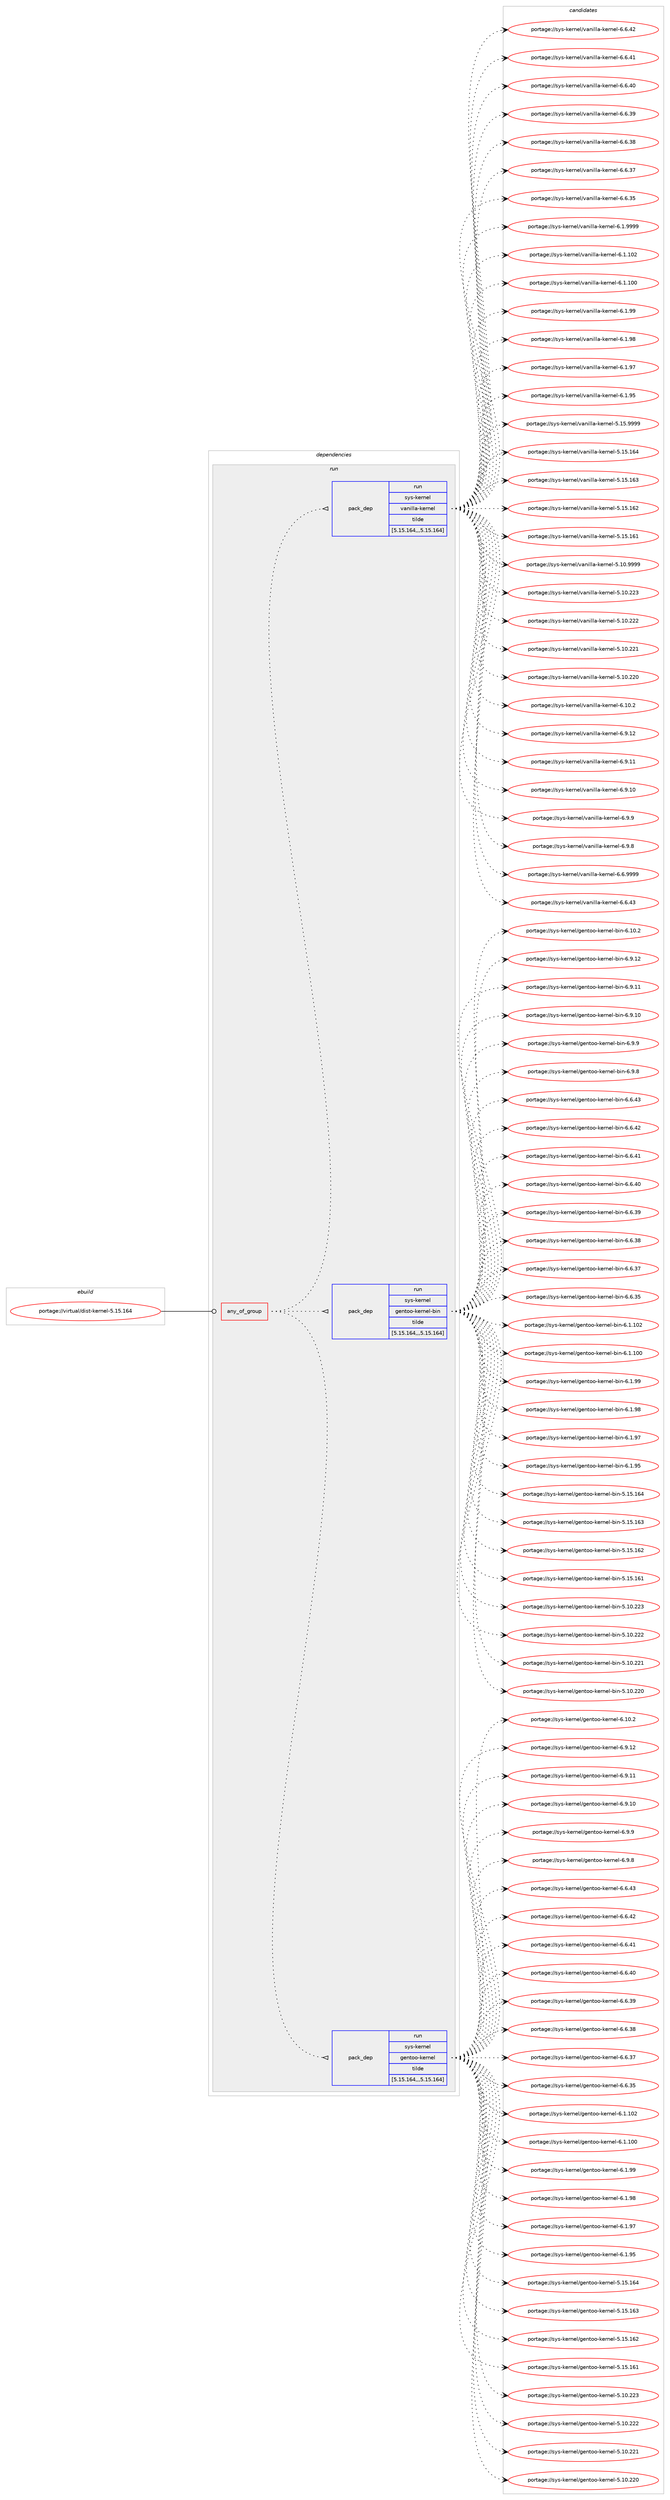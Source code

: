 digraph prolog {

# *************
# Graph options
# *************

newrank=true;
concentrate=true;
compound=true;
graph [rankdir=LR,fontname=Helvetica,fontsize=10,ranksep=1.5];#, ranksep=2.5, nodesep=0.2];
edge  [arrowhead=vee];
node  [fontname=Helvetica,fontsize=10];

# **********
# The ebuild
# **********

subgraph cluster_leftcol {
color=gray;
label=<<i>ebuild</i>>;
id [label="portage://virtual/dist-kernel-5.15.164", color=red, width=4, href="../virtual/dist-kernel-5.15.164.svg"];
}

# ****************
# The dependencies
# ****************

subgraph cluster_midcol {
color=gray;
label=<<i>dependencies</i>>;
subgraph cluster_compile {
fillcolor="#eeeeee";
style=filled;
label=<<i>compile</i>>;
}
subgraph cluster_compileandrun {
fillcolor="#eeeeee";
style=filled;
label=<<i>compile and run</i>>;
}
subgraph cluster_run {
fillcolor="#eeeeee";
style=filled;
label=<<i>run</i>>;
subgraph any2810 {
dependency444105 [label=<<TABLE BORDER="0" CELLBORDER="1" CELLSPACING="0" CELLPADDING="4"><TR><TD CELLPADDING="10">any_of_group</TD></TR></TABLE>>, shape=none, color=red];subgraph pack322435 {
dependency444106 [label=<<TABLE BORDER="0" CELLBORDER="1" CELLSPACING="0" CELLPADDING="4" WIDTH="220"><TR><TD ROWSPAN="6" CELLPADDING="30">pack_dep</TD></TR><TR><TD WIDTH="110">run</TD></TR><TR><TD>sys-kernel</TD></TR><TR><TD>gentoo-kernel</TD></TR><TR><TD>tilde</TD></TR><TR><TD>[5.15.164,,,5.15.164]</TD></TR></TABLE>>, shape=none, color=blue];
}
dependency444105:e -> dependency444106:w [weight=20,style="dotted",arrowhead="oinv"];
subgraph pack322436 {
dependency444107 [label=<<TABLE BORDER="0" CELLBORDER="1" CELLSPACING="0" CELLPADDING="4" WIDTH="220"><TR><TD ROWSPAN="6" CELLPADDING="30">pack_dep</TD></TR><TR><TD WIDTH="110">run</TD></TR><TR><TD>sys-kernel</TD></TR><TR><TD>gentoo-kernel-bin</TD></TR><TR><TD>tilde</TD></TR><TR><TD>[5.15.164,,,5.15.164]</TD></TR></TABLE>>, shape=none, color=blue];
}
dependency444105:e -> dependency444107:w [weight=20,style="dotted",arrowhead="oinv"];
subgraph pack322437 {
dependency444108 [label=<<TABLE BORDER="0" CELLBORDER="1" CELLSPACING="0" CELLPADDING="4" WIDTH="220"><TR><TD ROWSPAN="6" CELLPADDING="30">pack_dep</TD></TR><TR><TD WIDTH="110">run</TD></TR><TR><TD>sys-kernel</TD></TR><TR><TD>vanilla-kernel</TD></TR><TR><TD>tilde</TD></TR><TR><TD>[5.15.164,,,5.15.164]</TD></TR></TABLE>>, shape=none, color=blue];
}
dependency444105:e -> dependency444108:w [weight=20,style="dotted",arrowhead="oinv"];
}
id:e -> dependency444105:w [weight=20,style="solid",arrowhead="odot"];
}
}

# **************
# The candidates
# **************

subgraph cluster_choices {
rank=same;
color=gray;
label=<<i>candidates</i>>;

subgraph choice322435 {
color=black;
nodesep=1;
choice11512111545107101114110101108471031011101161111114510710111411010110845544649484650 [label="portage://sys-kernel/gentoo-kernel-6.10.2", color=red, width=4,href="../sys-kernel/gentoo-kernel-6.10.2.svg"];
choice11512111545107101114110101108471031011101161111114510710111411010110845544657464950 [label="portage://sys-kernel/gentoo-kernel-6.9.12", color=red, width=4,href="../sys-kernel/gentoo-kernel-6.9.12.svg"];
choice11512111545107101114110101108471031011101161111114510710111411010110845544657464949 [label="portage://sys-kernel/gentoo-kernel-6.9.11", color=red, width=4,href="../sys-kernel/gentoo-kernel-6.9.11.svg"];
choice11512111545107101114110101108471031011101161111114510710111411010110845544657464948 [label="portage://sys-kernel/gentoo-kernel-6.9.10", color=red, width=4,href="../sys-kernel/gentoo-kernel-6.9.10.svg"];
choice115121115451071011141101011084710310111011611111145107101114110101108455446574657 [label="portage://sys-kernel/gentoo-kernel-6.9.9", color=red, width=4,href="../sys-kernel/gentoo-kernel-6.9.9.svg"];
choice115121115451071011141101011084710310111011611111145107101114110101108455446574656 [label="portage://sys-kernel/gentoo-kernel-6.9.8", color=red, width=4,href="../sys-kernel/gentoo-kernel-6.9.8.svg"];
choice11512111545107101114110101108471031011101161111114510710111411010110845544654465251 [label="portage://sys-kernel/gentoo-kernel-6.6.43", color=red, width=4,href="../sys-kernel/gentoo-kernel-6.6.43.svg"];
choice11512111545107101114110101108471031011101161111114510710111411010110845544654465250 [label="portage://sys-kernel/gentoo-kernel-6.6.42", color=red, width=4,href="../sys-kernel/gentoo-kernel-6.6.42.svg"];
choice11512111545107101114110101108471031011101161111114510710111411010110845544654465249 [label="portage://sys-kernel/gentoo-kernel-6.6.41", color=red, width=4,href="../sys-kernel/gentoo-kernel-6.6.41.svg"];
choice11512111545107101114110101108471031011101161111114510710111411010110845544654465248 [label="portage://sys-kernel/gentoo-kernel-6.6.40", color=red, width=4,href="../sys-kernel/gentoo-kernel-6.6.40.svg"];
choice11512111545107101114110101108471031011101161111114510710111411010110845544654465157 [label="portage://sys-kernel/gentoo-kernel-6.6.39", color=red, width=4,href="../sys-kernel/gentoo-kernel-6.6.39.svg"];
choice11512111545107101114110101108471031011101161111114510710111411010110845544654465156 [label="portage://sys-kernel/gentoo-kernel-6.6.38", color=red, width=4,href="../sys-kernel/gentoo-kernel-6.6.38.svg"];
choice11512111545107101114110101108471031011101161111114510710111411010110845544654465155 [label="portage://sys-kernel/gentoo-kernel-6.6.37", color=red, width=4,href="../sys-kernel/gentoo-kernel-6.6.37.svg"];
choice11512111545107101114110101108471031011101161111114510710111411010110845544654465153 [label="portage://sys-kernel/gentoo-kernel-6.6.35", color=red, width=4,href="../sys-kernel/gentoo-kernel-6.6.35.svg"];
choice1151211154510710111411010110847103101110116111111451071011141101011084554464946494850 [label="portage://sys-kernel/gentoo-kernel-6.1.102", color=red, width=4,href="../sys-kernel/gentoo-kernel-6.1.102.svg"];
choice1151211154510710111411010110847103101110116111111451071011141101011084554464946494848 [label="portage://sys-kernel/gentoo-kernel-6.1.100", color=red, width=4,href="../sys-kernel/gentoo-kernel-6.1.100.svg"];
choice11512111545107101114110101108471031011101161111114510710111411010110845544649465757 [label="portage://sys-kernel/gentoo-kernel-6.1.99", color=red, width=4,href="../sys-kernel/gentoo-kernel-6.1.99.svg"];
choice11512111545107101114110101108471031011101161111114510710111411010110845544649465756 [label="portage://sys-kernel/gentoo-kernel-6.1.98", color=red, width=4,href="../sys-kernel/gentoo-kernel-6.1.98.svg"];
choice11512111545107101114110101108471031011101161111114510710111411010110845544649465755 [label="portage://sys-kernel/gentoo-kernel-6.1.97", color=red, width=4,href="../sys-kernel/gentoo-kernel-6.1.97.svg"];
choice11512111545107101114110101108471031011101161111114510710111411010110845544649465753 [label="portage://sys-kernel/gentoo-kernel-6.1.95", color=red, width=4,href="../sys-kernel/gentoo-kernel-6.1.95.svg"];
choice115121115451071011141101011084710310111011611111145107101114110101108455346495346495452 [label="portage://sys-kernel/gentoo-kernel-5.15.164", color=red, width=4,href="../sys-kernel/gentoo-kernel-5.15.164.svg"];
choice115121115451071011141101011084710310111011611111145107101114110101108455346495346495451 [label="portage://sys-kernel/gentoo-kernel-5.15.163", color=red, width=4,href="../sys-kernel/gentoo-kernel-5.15.163.svg"];
choice115121115451071011141101011084710310111011611111145107101114110101108455346495346495450 [label="portage://sys-kernel/gentoo-kernel-5.15.162", color=red, width=4,href="../sys-kernel/gentoo-kernel-5.15.162.svg"];
choice115121115451071011141101011084710310111011611111145107101114110101108455346495346495449 [label="portage://sys-kernel/gentoo-kernel-5.15.161", color=red, width=4,href="../sys-kernel/gentoo-kernel-5.15.161.svg"];
choice115121115451071011141101011084710310111011611111145107101114110101108455346494846505051 [label="portage://sys-kernel/gentoo-kernel-5.10.223", color=red, width=4,href="../sys-kernel/gentoo-kernel-5.10.223.svg"];
choice115121115451071011141101011084710310111011611111145107101114110101108455346494846505050 [label="portage://sys-kernel/gentoo-kernel-5.10.222", color=red, width=4,href="../sys-kernel/gentoo-kernel-5.10.222.svg"];
choice115121115451071011141101011084710310111011611111145107101114110101108455346494846505049 [label="portage://sys-kernel/gentoo-kernel-5.10.221", color=red, width=4,href="../sys-kernel/gentoo-kernel-5.10.221.svg"];
choice115121115451071011141101011084710310111011611111145107101114110101108455346494846505048 [label="portage://sys-kernel/gentoo-kernel-5.10.220", color=red, width=4,href="../sys-kernel/gentoo-kernel-5.10.220.svg"];
dependency444106:e -> choice11512111545107101114110101108471031011101161111114510710111411010110845544649484650:w [style=dotted,weight="100"];
dependency444106:e -> choice11512111545107101114110101108471031011101161111114510710111411010110845544657464950:w [style=dotted,weight="100"];
dependency444106:e -> choice11512111545107101114110101108471031011101161111114510710111411010110845544657464949:w [style=dotted,weight="100"];
dependency444106:e -> choice11512111545107101114110101108471031011101161111114510710111411010110845544657464948:w [style=dotted,weight="100"];
dependency444106:e -> choice115121115451071011141101011084710310111011611111145107101114110101108455446574657:w [style=dotted,weight="100"];
dependency444106:e -> choice115121115451071011141101011084710310111011611111145107101114110101108455446574656:w [style=dotted,weight="100"];
dependency444106:e -> choice11512111545107101114110101108471031011101161111114510710111411010110845544654465251:w [style=dotted,weight="100"];
dependency444106:e -> choice11512111545107101114110101108471031011101161111114510710111411010110845544654465250:w [style=dotted,weight="100"];
dependency444106:e -> choice11512111545107101114110101108471031011101161111114510710111411010110845544654465249:w [style=dotted,weight="100"];
dependency444106:e -> choice11512111545107101114110101108471031011101161111114510710111411010110845544654465248:w [style=dotted,weight="100"];
dependency444106:e -> choice11512111545107101114110101108471031011101161111114510710111411010110845544654465157:w [style=dotted,weight="100"];
dependency444106:e -> choice11512111545107101114110101108471031011101161111114510710111411010110845544654465156:w [style=dotted,weight="100"];
dependency444106:e -> choice11512111545107101114110101108471031011101161111114510710111411010110845544654465155:w [style=dotted,weight="100"];
dependency444106:e -> choice11512111545107101114110101108471031011101161111114510710111411010110845544654465153:w [style=dotted,weight="100"];
dependency444106:e -> choice1151211154510710111411010110847103101110116111111451071011141101011084554464946494850:w [style=dotted,weight="100"];
dependency444106:e -> choice1151211154510710111411010110847103101110116111111451071011141101011084554464946494848:w [style=dotted,weight="100"];
dependency444106:e -> choice11512111545107101114110101108471031011101161111114510710111411010110845544649465757:w [style=dotted,weight="100"];
dependency444106:e -> choice11512111545107101114110101108471031011101161111114510710111411010110845544649465756:w [style=dotted,weight="100"];
dependency444106:e -> choice11512111545107101114110101108471031011101161111114510710111411010110845544649465755:w [style=dotted,weight="100"];
dependency444106:e -> choice11512111545107101114110101108471031011101161111114510710111411010110845544649465753:w [style=dotted,weight="100"];
dependency444106:e -> choice115121115451071011141101011084710310111011611111145107101114110101108455346495346495452:w [style=dotted,weight="100"];
dependency444106:e -> choice115121115451071011141101011084710310111011611111145107101114110101108455346495346495451:w [style=dotted,weight="100"];
dependency444106:e -> choice115121115451071011141101011084710310111011611111145107101114110101108455346495346495450:w [style=dotted,weight="100"];
dependency444106:e -> choice115121115451071011141101011084710310111011611111145107101114110101108455346495346495449:w [style=dotted,weight="100"];
dependency444106:e -> choice115121115451071011141101011084710310111011611111145107101114110101108455346494846505051:w [style=dotted,weight="100"];
dependency444106:e -> choice115121115451071011141101011084710310111011611111145107101114110101108455346494846505050:w [style=dotted,weight="100"];
dependency444106:e -> choice115121115451071011141101011084710310111011611111145107101114110101108455346494846505049:w [style=dotted,weight="100"];
dependency444106:e -> choice115121115451071011141101011084710310111011611111145107101114110101108455346494846505048:w [style=dotted,weight="100"];
}
subgraph choice322436 {
color=black;
nodesep=1;
choice115121115451071011141101011084710310111011611111145107101114110101108459810511045544649484650 [label="portage://sys-kernel/gentoo-kernel-bin-6.10.2", color=red, width=4,href="../sys-kernel/gentoo-kernel-bin-6.10.2.svg"];
choice115121115451071011141101011084710310111011611111145107101114110101108459810511045544657464950 [label="portage://sys-kernel/gentoo-kernel-bin-6.9.12", color=red, width=4,href="../sys-kernel/gentoo-kernel-bin-6.9.12.svg"];
choice115121115451071011141101011084710310111011611111145107101114110101108459810511045544657464949 [label="portage://sys-kernel/gentoo-kernel-bin-6.9.11", color=red, width=4,href="../sys-kernel/gentoo-kernel-bin-6.9.11.svg"];
choice115121115451071011141101011084710310111011611111145107101114110101108459810511045544657464948 [label="portage://sys-kernel/gentoo-kernel-bin-6.9.10", color=red, width=4,href="../sys-kernel/gentoo-kernel-bin-6.9.10.svg"];
choice1151211154510710111411010110847103101110116111111451071011141101011084598105110455446574657 [label="portage://sys-kernel/gentoo-kernel-bin-6.9.9", color=red, width=4,href="../sys-kernel/gentoo-kernel-bin-6.9.9.svg"];
choice1151211154510710111411010110847103101110116111111451071011141101011084598105110455446574656 [label="portage://sys-kernel/gentoo-kernel-bin-6.9.8", color=red, width=4,href="../sys-kernel/gentoo-kernel-bin-6.9.8.svg"];
choice115121115451071011141101011084710310111011611111145107101114110101108459810511045544654465251 [label="portage://sys-kernel/gentoo-kernel-bin-6.6.43", color=red, width=4,href="../sys-kernel/gentoo-kernel-bin-6.6.43.svg"];
choice115121115451071011141101011084710310111011611111145107101114110101108459810511045544654465250 [label="portage://sys-kernel/gentoo-kernel-bin-6.6.42", color=red, width=4,href="../sys-kernel/gentoo-kernel-bin-6.6.42.svg"];
choice115121115451071011141101011084710310111011611111145107101114110101108459810511045544654465249 [label="portage://sys-kernel/gentoo-kernel-bin-6.6.41", color=red, width=4,href="../sys-kernel/gentoo-kernel-bin-6.6.41.svg"];
choice115121115451071011141101011084710310111011611111145107101114110101108459810511045544654465248 [label="portage://sys-kernel/gentoo-kernel-bin-6.6.40", color=red, width=4,href="../sys-kernel/gentoo-kernel-bin-6.6.40.svg"];
choice115121115451071011141101011084710310111011611111145107101114110101108459810511045544654465157 [label="portage://sys-kernel/gentoo-kernel-bin-6.6.39", color=red, width=4,href="../sys-kernel/gentoo-kernel-bin-6.6.39.svg"];
choice115121115451071011141101011084710310111011611111145107101114110101108459810511045544654465156 [label="portage://sys-kernel/gentoo-kernel-bin-6.6.38", color=red, width=4,href="../sys-kernel/gentoo-kernel-bin-6.6.38.svg"];
choice115121115451071011141101011084710310111011611111145107101114110101108459810511045544654465155 [label="portage://sys-kernel/gentoo-kernel-bin-6.6.37", color=red, width=4,href="../sys-kernel/gentoo-kernel-bin-6.6.37.svg"];
choice115121115451071011141101011084710310111011611111145107101114110101108459810511045544654465153 [label="portage://sys-kernel/gentoo-kernel-bin-6.6.35", color=red, width=4,href="../sys-kernel/gentoo-kernel-bin-6.6.35.svg"];
choice11512111545107101114110101108471031011101161111114510710111411010110845981051104554464946494850 [label="portage://sys-kernel/gentoo-kernel-bin-6.1.102", color=red, width=4,href="../sys-kernel/gentoo-kernel-bin-6.1.102.svg"];
choice11512111545107101114110101108471031011101161111114510710111411010110845981051104554464946494848 [label="portage://sys-kernel/gentoo-kernel-bin-6.1.100", color=red, width=4,href="../sys-kernel/gentoo-kernel-bin-6.1.100.svg"];
choice115121115451071011141101011084710310111011611111145107101114110101108459810511045544649465757 [label="portage://sys-kernel/gentoo-kernel-bin-6.1.99", color=red, width=4,href="../sys-kernel/gentoo-kernel-bin-6.1.99.svg"];
choice115121115451071011141101011084710310111011611111145107101114110101108459810511045544649465756 [label="portage://sys-kernel/gentoo-kernel-bin-6.1.98", color=red, width=4,href="../sys-kernel/gentoo-kernel-bin-6.1.98.svg"];
choice115121115451071011141101011084710310111011611111145107101114110101108459810511045544649465755 [label="portage://sys-kernel/gentoo-kernel-bin-6.1.97", color=red, width=4,href="../sys-kernel/gentoo-kernel-bin-6.1.97.svg"];
choice115121115451071011141101011084710310111011611111145107101114110101108459810511045544649465753 [label="portage://sys-kernel/gentoo-kernel-bin-6.1.95", color=red, width=4,href="../sys-kernel/gentoo-kernel-bin-6.1.95.svg"];
choice1151211154510710111411010110847103101110116111111451071011141101011084598105110455346495346495452 [label="portage://sys-kernel/gentoo-kernel-bin-5.15.164", color=red, width=4,href="../sys-kernel/gentoo-kernel-bin-5.15.164.svg"];
choice1151211154510710111411010110847103101110116111111451071011141101011084598105110455346495346495451 [label="portage://sys-kernel/gentoo-kernel-bin-5.15.163", color=red, width=4,href="../sys-kernel/gentoo-kernel-bin-5.15.163.svg"];
choice1151211154510710111411010110847103101110116111111451071011141101011084598105110455346495346495450 [label="portage://sys-kernel/gentoo-kernel-bin-5.15.162", color=red, width=4,href="../sys-kernel/gentoo-kernel-bin-5.15.162.svg"];
choice1151211154510710111411010110847103101110116111111451071011141101011084598105110455346495346495449 [label="portage://sys-kernel/gentoo-kernel-bin-5.15.161", color=red, width=4,href="../sys-kernel/gentoo-kernel-bin-5.15.161.svg"];
choice1151211154510710111411010110847103101110116111111451071011141101011084598105110455346494846505051 [label="portage://sys-kernel/gentoo-kernel-bin-5.10.223", color=red, width=4,href="../sys-kernel/gentoo-kernel-bin-5.10.223.svg"];
choice1151211154510710111411010110847103101110116111111451071011141101011084598105110455346494846505050 [label="portage://sys-kernel/gentoo-kernel-bin-5.10.222", color=red, width=4,href="../sys-kernel/gentoo-kernel-bin-5.10.222.svg"];
choice1151211154510710111411010110847103101110116111111451071011141101011084598105110455346494846505049 [label="portage://sys-kernel/gentoo-kernel-bin-5.10.221", color=red, width=4,href="../sys-kernel/gentoo-kernel-bin-5.10.221.svg"];
choice1151211154510710111411010110847103101110116111111451071011141101011084598105110455346494846505048 [label="portage://sys-kernel/gentoo-kernel-bin-5.10.220", color=red, width=4,href="../sys-kernel/gentoo-kernel-bin-5.10.220.svg"];
dependency444107:e -> choice115121115451071011141101011084710310111011611111145107101114110101108459810511045544649484650:w [style=dotted,weight="100"];
dependency444107:e -> choice115121115451071011141101011084710310111011611111145107101114110101108459810511045544657464950:w [style=dotted,weight="100"];
dependency444107:e -> choice115121115451071011141101011084710310111011611111145107101114110101108459810511045544657464949:w [style=dotted,weight="100"];
dependency444107:e -> choice115121115451071011141101011084710310111011611111145107101114110101108459810511045544657464948:w [style=dotted,weight="100"];
dependency444107:e -> choice1151211154510710111411010110847103101110116111111451071011141101011084598105110455446574657:w [style=dotted,weight="100"];
dependency444107:e -> choice1151211154510710111411010110847103101110116111111451071011141101011084598105110455446574656:w [style=dotted,weight="100"];
dependency444107:e -> choice115121115451071011141101011084710310111011611111145107101114110101108459810511045544654465251:w [style=dotted,weight="100"];
dependency444107:e -> choice115121115451071011141101011084710310111011611111145107101114110101108459810511045544654465250:w [style=dotted,weight="100"];
dependency444107:e -> choice115121115451071011141101011084710310111011611111145107101114110101108459810511045544654465249:w [style=dotted,weight="100"];
dependency444107:e -> choice115121115451071011141101011084710310111011611111145107101114110101108459810511045544654465248:w [style=dotted,weight="100"];
dependency444107:e -> choice115121115451071011141101011084710310111011611111145107101114110101108459810511045544654465157:w [style=dotted,weight="100"];
dependency444107:e -> choice115121115451071011141101011084710310111011611111145107101114110101108459810511045544654465156:w [style=dotted,weight="100"];
dependency444107:e -> choice115121115451071011141101011084710310111011611111145107101114110101108459810511045544654465155:w [style=dotted,weight="100"];
dependency444107:e -> choice115121115451071011141101011084710310111011611111145107101114110101108459810511045544654465153:w [style=dotted,weight="100"];
dependency444107:e -> choice11512111545107101114110101108471031011101161111114510710111411010110845981051104554464946494850:w [style=dotted,weight="100"];
dependency444107:e -> choice11512111545107101114110101108471031011101161111114510710111411010110845981051104554464946494848:w [style=dotted,weight="100"];
dependency444107:e -> choice115121115451071011141101011084710310111011611111145107101114110101108459810511045544649465757:w [style=dotted,weight="100"];
dependency444107:e -> choice115121115451071011141101011084710310111011611111145107101114110101108459810511045544649465756:w [style=dotted,weight="100"];
dependency444107:e -> choice115121115451071011141101011084710310111011611111145107101114110101108459810511045544649465755:w [style=dotted,weight="100"];
dependency444107:e -> choice115121115451071011141101011084710310111011611111145107101114110101108459810511045544649465753:w [style=dotted,weight="100"];
dependency444107:e -> choice1151211154510710111411010110847103101110116111111451071011141101011084598105110455346495346495452:w [style=dotted,weight="100"];
dependency444107:e -> choice1151211154510710111411010110847103101110116111111451071011141101011084598105110455346495346495451:w [style=dotted,weight="100"];
dependency444107:e -> choice1151211154510710111411010110847103101110116111111451071011141101011084598105110455346495346495450:w [style=dotted,weight="100"];
dependency444107:e -> choice1151211154510710111411010110847103101110116111111451071011141101011084598105110455346495346495449:w [style=dotted,weight="100"];
dependency444107:e -> choice1151211154510710111411010110847103101110116111111451071011141101011084598105110455346494846505051:w [style=dotted,weight="100"];
dependency444107:e -> choice1151211154510710111411010110847103101110116111111451071011141101011084598105110455346494846505050:w [style=dotted,weight="100"];
dependency444107:e -> choice1151211154510710111411010110847103101110116111111451071011141101011084598105110455346494846505049:w [style=dotted,weight="100"];
dependency444107:e -> choice1151211154510710111411010110847103101110116111111451071011141101011084598105110455346494846505048:w [style=dotted,weight="100"];
}
subgraph choice322437 {
color=black;
nodesep=1;
choice115121115451071011141101011084711897110105108108974510710111411010110845544649484650 [label="portage://sys-kernel/vanilla-kernel-6.10.2", color=red, width=4,href="../sys-kernel/vanilla-kernel-6.10.2.svg"];
choice115121115451071011141101011084711897110105108108974510710111411010110845544657464950 [label="portage://sys-kernel/vanilla-kernel-6.9.12", color=red, width=4,href="../sys-kernel/vanilla-kernel-6.9.12.svg"];
choice115121115451071011141101011084711897110105108108974510710111411010110845544657464949 [label="portage://sys-kernel/vanilla-kernel-6.9.11", color=red, width=4,href="../sys-kernel/vanilla-kernel-6.9.11.svg"];
choice115121115451071011141101011084711897110105108108974510710111411010110845544657464948 [label="portage://sys-kernel/vanilla-kernel-6.9.10", color=red, width=4,href="../sys-kernel/vanilla-kernel-6.9.10.svg"];
choice1151211154510710111411010110847118971101051081089745107101114110101108455446574657 [label="portage://sys-kernel/vanilla-kernel-6.9.9", color=red, width=4,href="../sys-kernel/vanilla-kernel-6.9.9.svg"];
choice1151211154510710111411010110847118971101051081089745107101114110101108455446574656 [label="portage://sys-kernel/vanilla-kernel-6.9.8", color=red, width=4,href="../sys-kernel/vanilla-kernel-6.9.8.svg"];
choice1151211154510710111411010110847118971101051081089745107101114110101108455446544657575757 [label="portage://sys-kernel/vanilla-kernel-6.6.9999", color=red, width=4,href="../sys-kernel/vanilla-kernel-6.6.9999.svg"];
choice115121115451071011141101011084711897110105108108974510710111411010110845544654465251 [label="portage://sys-kernel/vanilla-kernel-6.6.43", color=red, width=4,href="../sys-kernel/vanilla-kernel-6.6.43.svg"];
choice115121115451071011141101011084711897110105108108974510710111411010110845544654465250 [label="portage://sys-kernel/vanilla-kernel-6.6.42", color=red, width=4,href="../sys-kernel/vanilla-kernel-6.6.42.svg"];
choice115121115451071011141101011084711897110105108108974510710111411010110845544654465249 [label="portage://sys-kernel/vanilla-kernel-6.6.41", color=red, width=4,href="../sys-kernel/vanilla-kernel-6.6.41.svg"];
choice115121115451071011141101011084711897110105108108974510710111411010110845544654465248 [label="portage://sys-kernel/vanilla-kernel-6.6.40", color=red, width=4,href="../sys-kernel/vanilla-kernel-6.6.40.svg"];
choice115121115451071011141101011084711897110105108108974510710111411010110845544654465157 [label="portage://sys-kernel/vanilla-kernel-6.6.39", color=red, width=4,href="../sys-kernel/vanilla-kernel-6.6.39.svg"];
choice115121115451071011141101011084711897110105108108974510710111411010110845544654465156 [label="portage://sys-kernel/vanilla-kernel-6.6.38", color=red, width=4,href="../sys-kernel/vanilla-kernel-6.6.38.svg"];
choice115121115451071011141101011084711897110105108108974510710111411010110845544654465155 [label="portage://sys-kernel/vanilla-kernel-6.6.37", color=red, width=4,href="../sys-kernel/vanilla-kernel-6.6.37.svg"];
choice115121115451071011141101011084711897110105108108974510710111411010110845544654465153 [label="portage://sys-kernel/vanilla-kernel-6.6.35", color=red, width=4,href="../sys-kernel/vanilla-kernel-6.6.35.svg"];
choice1151211154510710111411010110847118971101051081089745107101114110101108455446494657575757 [label="portage://sys-kernel/vanilla-kernel-6.1.9999", color=red, width=4,href="../sys-kernel/vanilla-kernel-6.1.9999.svg"];
choice11512111545107101114110101108471189711010510810897451071011141101011084554464946494850 [label="portage://sys-kernel/vanilla-kernel-6.1.102", color=red, width=4,href="../sys-kernel/vanilla-kernel-6.1.102.svg"];
choice11512111545107101114110101108471189711010510810897451071011141101011084554464946494848 [label="portage://sys-kernel/vanilla-kernel-6.1.100", color=red, width=4,href="../sys-kernel/vanilla-kernel-6.1.100.svg"];
choice115121115451071011141101011084711897110105108108974510710111411010110845544649465757 [label="portage://sys-kernel/vanilla-kernel-6.1.99", color=red, width=4,href="../sys-kernel/vanilla-kernel-6.1.99.svg"];
choice115121115451071011141101011084711897110105108108974510710111411010110845544649465756 [label="portage://sys-kernel/vanilla-kernel-6.1.98", color=red, width=4,href="../sys-kernel/vanilla-kernel-6.1.98.svg"];
choice115121115451071011141101011084711897110105108108974510710111411010110845544649465755 [label="portage://sys-kernel/vanilla-kernel-6.1.97", color=red, width=4,href="../sys-kernel/vanilla-kernel-6.1.97.svg"];
choice115121115451071011141101011084711897110105108108974510710111411010110845544649465753 [label="portage://sys-kernel/vanilla-kernel-6.1.95", color=red, width=4,href="../sys-kernel/vanilla-kernel-6.1.95.svg"];
choice115121115451071011141101011084711897110105108108974510710111411010110845534649534657575757 [label="portage://sys-kernel/vanilla-kernel-5.15.9999", color=red, width=4,href="../sys-kernel/vanilla-kernel-5.15.9999.svg"];
choice1151211154510710111411010110847118971101051081089745107101114110101108455346495346495452 [label="portage://sys-kernel/vanilla-kernel-5.15.164", color=red, width=4,href="../sys-kernel/vanilla-kernel-5.15.164.svg"];
choice1151211154510710111411010110847118971101051081089745107101114110101108455346495346495451 [label="portage://sys-kernel/vanilla-kernel-5.15.163", color=red, width=4,href="../sys-kernel/vanilla-kernel-5.15.163.svg"];
choice1151211154510710111411010110847118971101051081089745107101114110101108455346495346495450 [label="portage://sys-kernel/vanilla-kernel-5.15.162", color=red, width=4,href="../sys-kernel/vanilla-kernel-5.15.162.svg"];
choice1151211154510710111411010110847118971101051081089745107101114110101108455346495346495449 [label="portage://sys-kernel/vanilla-kernel-5.15.161", color=red, width=4,href="../sys-kernel/vanilla-kernel-5.15.161.svg"];
choice115121115451071011141101011084711897110105108108974510710111411010110845534649484657575757 [label="portage://sys-kernel/vanilla-kernel-5.10.9999", color=red, width=4,href="../sys-kernel/vanilla-kernel-5.10.9999.svg"];
choice1151211154510710111411010110847118971101051081089745107101114110101108455346494846505051 [label="portage://sys-kernel/vanilla-kernel-5.10.223", color=red, width=4,href="../sys-kernel/vanilla-kernel-5.10.223.svg"];
choice1151211154510710111411010110847118971101051081089745107101114110101108455346494846505050 [label="portage://sys-kernel/vanilla-kernel-5.10.222", color=red, width=4,href="../sys-kernel/vanilla-kernel-5.10.222.svg"];
choice1151211154510710111411010110847118971101051081089745107101114110101108455346494846505049 [label="portage://sys-kernel/vanilla-kernel-5.10.221", color=red, width=4,href="../sys-kernel/vanilla-kernel-5.10.221.svg"];
choice1151211154510710111411010110847118971101051081089745107101114110101108455346494846505048 [label="portage://sys-kernel/vanilla-kernel-5.10.220", color=red, width=4,href="../sys-kernel/vanilla-kernel-5.10.220.svg"];
dependency444108:e -> choice115121115451071011141101011084711897110105108108974510710111411010110845544649484650:w [style=dotted,weight="100"];
dependency444108:e -> choice115121115451071011141101011084711897110105108108974510710111411010110845544657464950:w [style=dotted,weight="100"];
dependency444108:e -> choice115121115451071011141101011084711897110105108108974510710111411010110845544657464949:w [style=dotted,weight="100"];
dependency444108:e -> choice115121115451071011141101011084711897110105108108974510710111411010110845544657464948:w [style=dotted,weight="100"];
dependency444108:e -> choice1151211154510710111411010110847118971101051081089745107101114110101108455446574657:w [style=dotted,weight="100"];
dependency444108:e -> choice1151211154510710111411010110847118971101051081089745107101114110101108455446574656:w [style=dotted,weight="100"];
dependency444108:e -> choice1151211154510710111411010110847118971101051081089745107101114110101108455446544657575757:w [style=dotted,weight="100"];
dependency444108:e -> choice115121115451071011141101011084711897110105108108974510710111411010110845544654465251:w [style=dotted,weight="100"];
dependency444108:e -> choice115121115451071011141101011084711897110105108108974510710111411010110845544654465250:w [style=dotted,weight="100"];
dependency444108:e -> choice115121115451071011141101011084711897110105108108974510710111411010110845544654465249:w [style=dotted,weight="100"];
dependency444108:e -> choice115121115451071011141101011084711897110105108108974510710111411010110845544654465248:w [style=dotted,weight="100"];
dependency444108:e -> choice115121115451071011141101011084711897110105108108974510710111411010110845544654465157:w [style=dotted,weight="100"];
dependency444108:e -> choice115121115451071011141101011084711897110105108108974510710111411010110845544654465156:w [style=dotted,weight="100"];
dependency444108:e -> choice115121115451071011141101011084711897110105108108974510710111411010110845544654465155:w [style=dotted,weight="100"];
dependency444108:e -> choice115121115451071011141101011084711897110105108108974510710111411010110845544654465153:w [style=dotted,weight="100"];
dependency444108:e -> choice1151211154510710111411010110847118971101051081089745107101114110101108455446494657575757:w [style=dotted,weight="100"];
dependency444108:e -> choice11512111545107101114110101108471189711010510810897451071011141101011084554464946494850:w [style=dotted,weight="100"];
dependency444108:e -> choice11512111545107101114110101108471189711010510810897451071011141101011084554464946494848:w [style=dotted,weight="100"];
dependency444108:e -> choice115121115451071011141101011084711897110105108108974510710111411010110845544649465757:w [style=dotted,weight="100"];
dependency444108:e -> choice115121115451071011141101011084711897110105108108974510710111411010110845544649465756:w [style=dotted,weight="100"];
dependency444108:e -> choice115121115451071011141101011084711897110105108108974510710111411010110845544649465755:w [style=dotted,weight="100"];
dependency444108:e -> choice115121115451071011141101011084711897110105108108974510710111411010110845544649465753:w [style=dotted,weight="100"];
dependency444108:e -> choice115121115451071011141101011084711897110105108108974510710111411010110845534649534657575757:w [style=dotted,weight="100"];
dependency444108:e -> choice1151211154510710111411010110847118971101051081089745107101114110101108455346495346495452:w [style=dotted,weight="100"];
dependency444108:e -> choice1151211154510710111411010110847118971101051081089745107101114110101108455346495346495451:w [style=dotted,weight="100"];
dependency444108:e -> choice1151211154510710111411010110847118971101051081089745107101114110101108455346495346495450:w [style=dotted,weight="100"];
dependency444108:e -> choice1151211154510710111411010110847118971101051081089745107101114110101108455346495346495449:w [style=dotted,weight="100"];
dependency444108:e -> choice115121115451071011141101011084711897110105108108974510710111411010110845534649484657575757:w [style=dotted,weight="100"];
dependency444108:e -> choice1151211154510710111411010110847118971101051081089745107101114110101108455346494846505051:w [style=dotted,weight="100"];
dependency444108:e -> choice1151211154510710111411010110847118971101051081089745107101114110101108455346494846505050:w [style=dotted,weight="100"];
dependency444108:e -> choice1151211154510710111411010110847118971101051081089745107101114110101108455346494846505049:w [style=dotted,weight="100"];
dependency444108:e -> choice1151211154510710111411010110847118971101051081089745107101114110101108455346494846505048:w [style=dotted,weight="100"];
}
}

}
